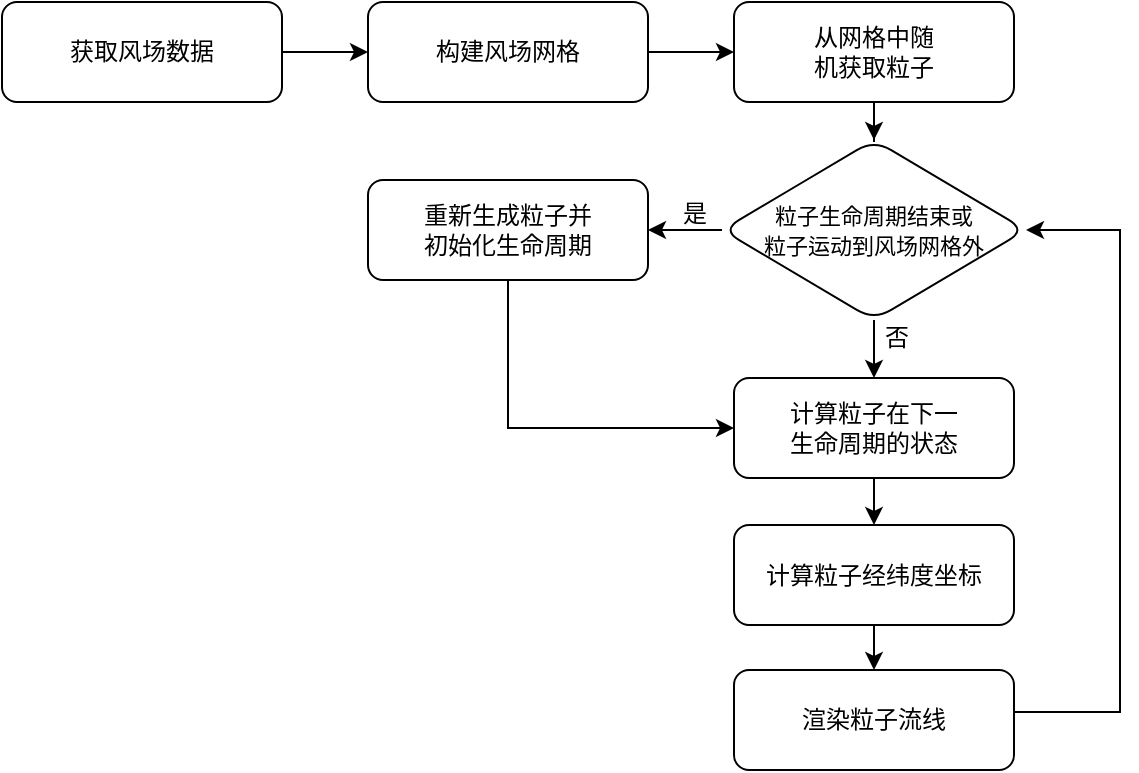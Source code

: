 <mxfile version="13.8.2" type="github">
  <diagram id="HQnREK34H-d9so5Twpd-" name="第 1 页">
    <mxGraphModel dx="830" dy="828" grid="0" gridSize="10" guides="1" tooltips="1" connect="1" arrows="1" fold="1" page="1" pageScale="1" pageWidth="827" pageHeight="1169" math="0" shadow="0">
      <root>
        <mxCell id="0" />
        <mxCell id="1" parent="0" />
        <mxCell id="t6z-Ru4cVA2ObkCtdwVK-3" value="" style="edgeStyle=orthogonalEdgeStyle;rounded=0;orthogonalLoop=1;jettySize=auto;html=1;" parent="1" source="t6z-Ru4cVA2ObkCtdwVK-1" target="t6z-Ru4cVA2ObkCtdwVK-2" edge="1">
          <mxGeometry relative="1" as="geometry" />
        </mxCell>
        <mxCell id="t6z-Ru4cVA2ObkCtdwVK-1" value="获取风场数据" style="rounded=1;whiteSpace=wrap;html=1;" parent="1" vertex="1">
          <mxGeometry x="54" y="135" width="140" height="50" as="geometry" />
        </mxCell>
        <mxCell id="t6z-Ru4cVA2ObkCtdwVK-5" value="" style="edgeStyle=orthogonalEdgeStyle;rounded=0;orthogonalLoop=1;jettySize=auto;html=1;" parent="1" source="t6z-Ru4cVA2ObkCtdwVK-2" target="t6z-Ru4cVA2ObkCtdwVK-4" edge="1">
          <mxGeometry relative="1" as="geometry" />
        </mxCell>
        <mxCell id="t6z-Ru4cVA2ObkCtdwVK-2" value="构建风场网格" style="whiteSpace=wrap;html=1;rounded=1;" parent="1" vertex="1">
          <mxGeometry x="237" y="135" width="140" height="50" as="geometry" />
        </mxCell>
        <mxCell id="8bIHZ56H03s47EiYgFx9-5" style="edgeStyle=orthogonalEdgeStyle;rounded=0;orthogonalLoop=1;jettySize=auto;html=1;entryX=0.5;entryY=0;entryDx=0;entryDy=0;" parent="1" source="t6z-Ru4cVA2ObkCtdwVK-4" target="0AltbWP8e84UrqGMIu3--1" edge="1">
          <mxGeometry relative="1" as="geometry" />
        </mxCell>
        <mxCell id="t6z-Ru4cVA2ObkCtdwVK-4" value="从网格中随&lt;br&gt;机获取粒子" style="whiteSpace=wrap;html=1;rounded=1;" parent="1" vertex="1">
          <mxGeometry x="420" y="135" width="140" height="50" as="geometry" />
        </mxCell>
        <mxCell id="t6z-Ru4cVA2ObkCtdwVK-14" value="" style="edgeStyle=orthogonalEdgeStyle;rounded=0;orthogonalLoop=1;jettySize=auto;html=1;" parent="1" source="t6z-Ru4cVA2ObkCtdwVK-11" target="t6z-Ru4cVA2ObkCtdwVK-13" edge="1">
          <mxGeometry relative="1" as="geometry" />
        </mxCell>
        <mxCell id="t6z-Ru4cVA2ObkCtdwVK-11" value="计算粒子在下一&lt;br&gt;生命周期的状态" style="whiteSpace=wrap;html=1;rounded=1;" parent="1" vertex="1">
          <mxGeometry x="420" y="323" width="140" height="50" as="geometry" />
        </mxCell>
        <mxCell id="t6z-Ru4cVA2ObkCtdwVK-16" value="" style="edgeStyle=orthogonalEdgeStyle;rounded=0;orthogonalLoop=1;jettySize=auto;html=1;" parent="1" source="t6z-Ru4cVA2ObkCtdwVK-13" target="t6z-Ru4cVA2ObkCtdwVK-15" edge="1">
          <mxGeometry relative="1" as="geometry" />
        </mxCell>
        <mxCell id="t6z-Ru4cVA2ObkCtdwVK-13" value="&lt;div&gt;计算粒子经纬度坐标&lt;/div&gt;" style="whiteSpace=wrap;html=1;rounded=1;" parent="1" vertex="1">
          <mxGeometry x="420" y="396.5" width="140" height="50" as="geometry" />
        </mxCell>
        <mxCell id="8bIHZ56H03s47EiYgFx9-3" style="edgeStyle=orthogonalEdgeStyle;rounded=0;orthogonalLoop=1;jettySize=auto;html=1;entryX=1;entryY=0.5;entryDx=0;entryDy=0;" parent="1" source="t6z-Ru4cVA2ObkCtdwVK-15" target="0AltbWP8e84UrqGMIu3--1" edge="1">
          <mxGeometry relative="1" as="geometry">
            <Array as="points">
              <mxPoint x="613" y="490" />
              <mxPoint x="613" y="249" />
            </Array>
          </mxGeometry>
        </mxCell>
        <mxCell id="t6z-Ru4cVA2ObkCtdwVK-15" value="渲染粒子流线" style="whiteSpace=wrap;html=1;rounded=1;" parent="1" vertex="1">
          <mxGeometry x="420" y="469" width="140" height="50" as="geometry" />
        </mxCell>
        <mxCell id="8bIHZ56H03s47EiYgFx9-1" style="edgeStyle=orthogonalEdgeStyle;rounded=0;orthogonalLoop=1;jettySize=auto;html=1;" parent="1" source="0AltbWP8e84UrqGMIu3--1" target="0AltbWP8e84UrqGMIu3--3" edge="1">
          <mxGeometry relative="1" as="geometry" />
        </mxCell>
        <mxCell id="8bIHZ56H03s47EiYgFx9-4" style="edgeStyle=orthogonalEdgeStyle;rounded=0;orthogonalLoop=1;jettySize=auto;html=1;entryX=0.5;entryY=0;entryDx=0;entryDy=0;" parent="1" source="0AltbWP8e84UrqGMIu3--1" target="t6z-Ru4cVA2ObkCtdwVK-11" edge="1">
          <mxGeometry relative="1" as="geometry" />
        </mxCell>
        <mxCell id="0AltbWP8e84UrqGMIu3--1" value="&lt;p style=&quot;line-height: 100%&quot;&gt;&lt;/p&gt;&lt;div&gt;&lt;span style=&quot;font-size: 11px&quot;&gt;粒子生命周期结束或&lt;/span&gt;&lt;/div&gt;&lt;font&gt;&lt;div&gt;&lt;span style=&quot;font-size: 11px&quot;&gt;粒子运动到风场网格外&lt;/span&gt;&lt;/div&gt;&lt;/font&gt;&lt;p&gt;&lt;/p&gt;" style="rhombus;whiteSpace=wrap;html=1;rounded=1;align=center;" parent="1" vertex="1">
          <mxGeometry x="414" y="204" width="152" height="90" as="geometry" />
        </mxCell>
        <mxCell id="8bIHZ56H03s47EiYgFx9-2" style="edgeStyle=orthogonalEdgeStyle;rounded=0;orthogonalLoop=1;jettySize=auto;html=1;entryX=0;entryY=0.5;entryDx=0;entryDy=0;" parent="1" source="0AltbWP8e84UrqGMIu3--3" target="t6z-Ru4cVA2ObkCtdwVK-11" edge="1">
          <mxGeometry relative="1" as="geometry">
            <Array as="points">
              <mxPoint x="307" y="348" />
            </Array>
          </mxGeometry>
        </mxCell>
        <mxCell id="0AltbWP8e84UrqGMIu3--3" value="重新生成粒子并&lt;br&gt;初始化生命周期" style="whiteSpace=wrap;html=1;rounded=1;" parent="1" vertex="1">
          <mxGeometry x="237" y="224" width="140" height="50" as="geometry" />
        </mxCell>
        <mxCell id="8bIHZ56H03s47EiYgFx9-6" value="否" style="text;html=1;align=center;verticalAlign=middle;resizable=0;points=[];autosize=1;" parent="1" vertex="1">
          <mxGeometry x="490" y="294" width="22" height="18" as="geometry" />
        </mxCell>
        <mxCell id="8bIHZ56H03s47EiYgFx9-7" value="是" style="text;html=1;align=center;verticalAlign=middle;resizable=0;points=[];autosize=1;" parent="1" vertex="1">
          <mxGeometry x="389" y="232" width="22" height="18" as="geometry" />
        </mxCell>
      </root>
    </mxGraphModel>
  </diagram>
</mxfile>
